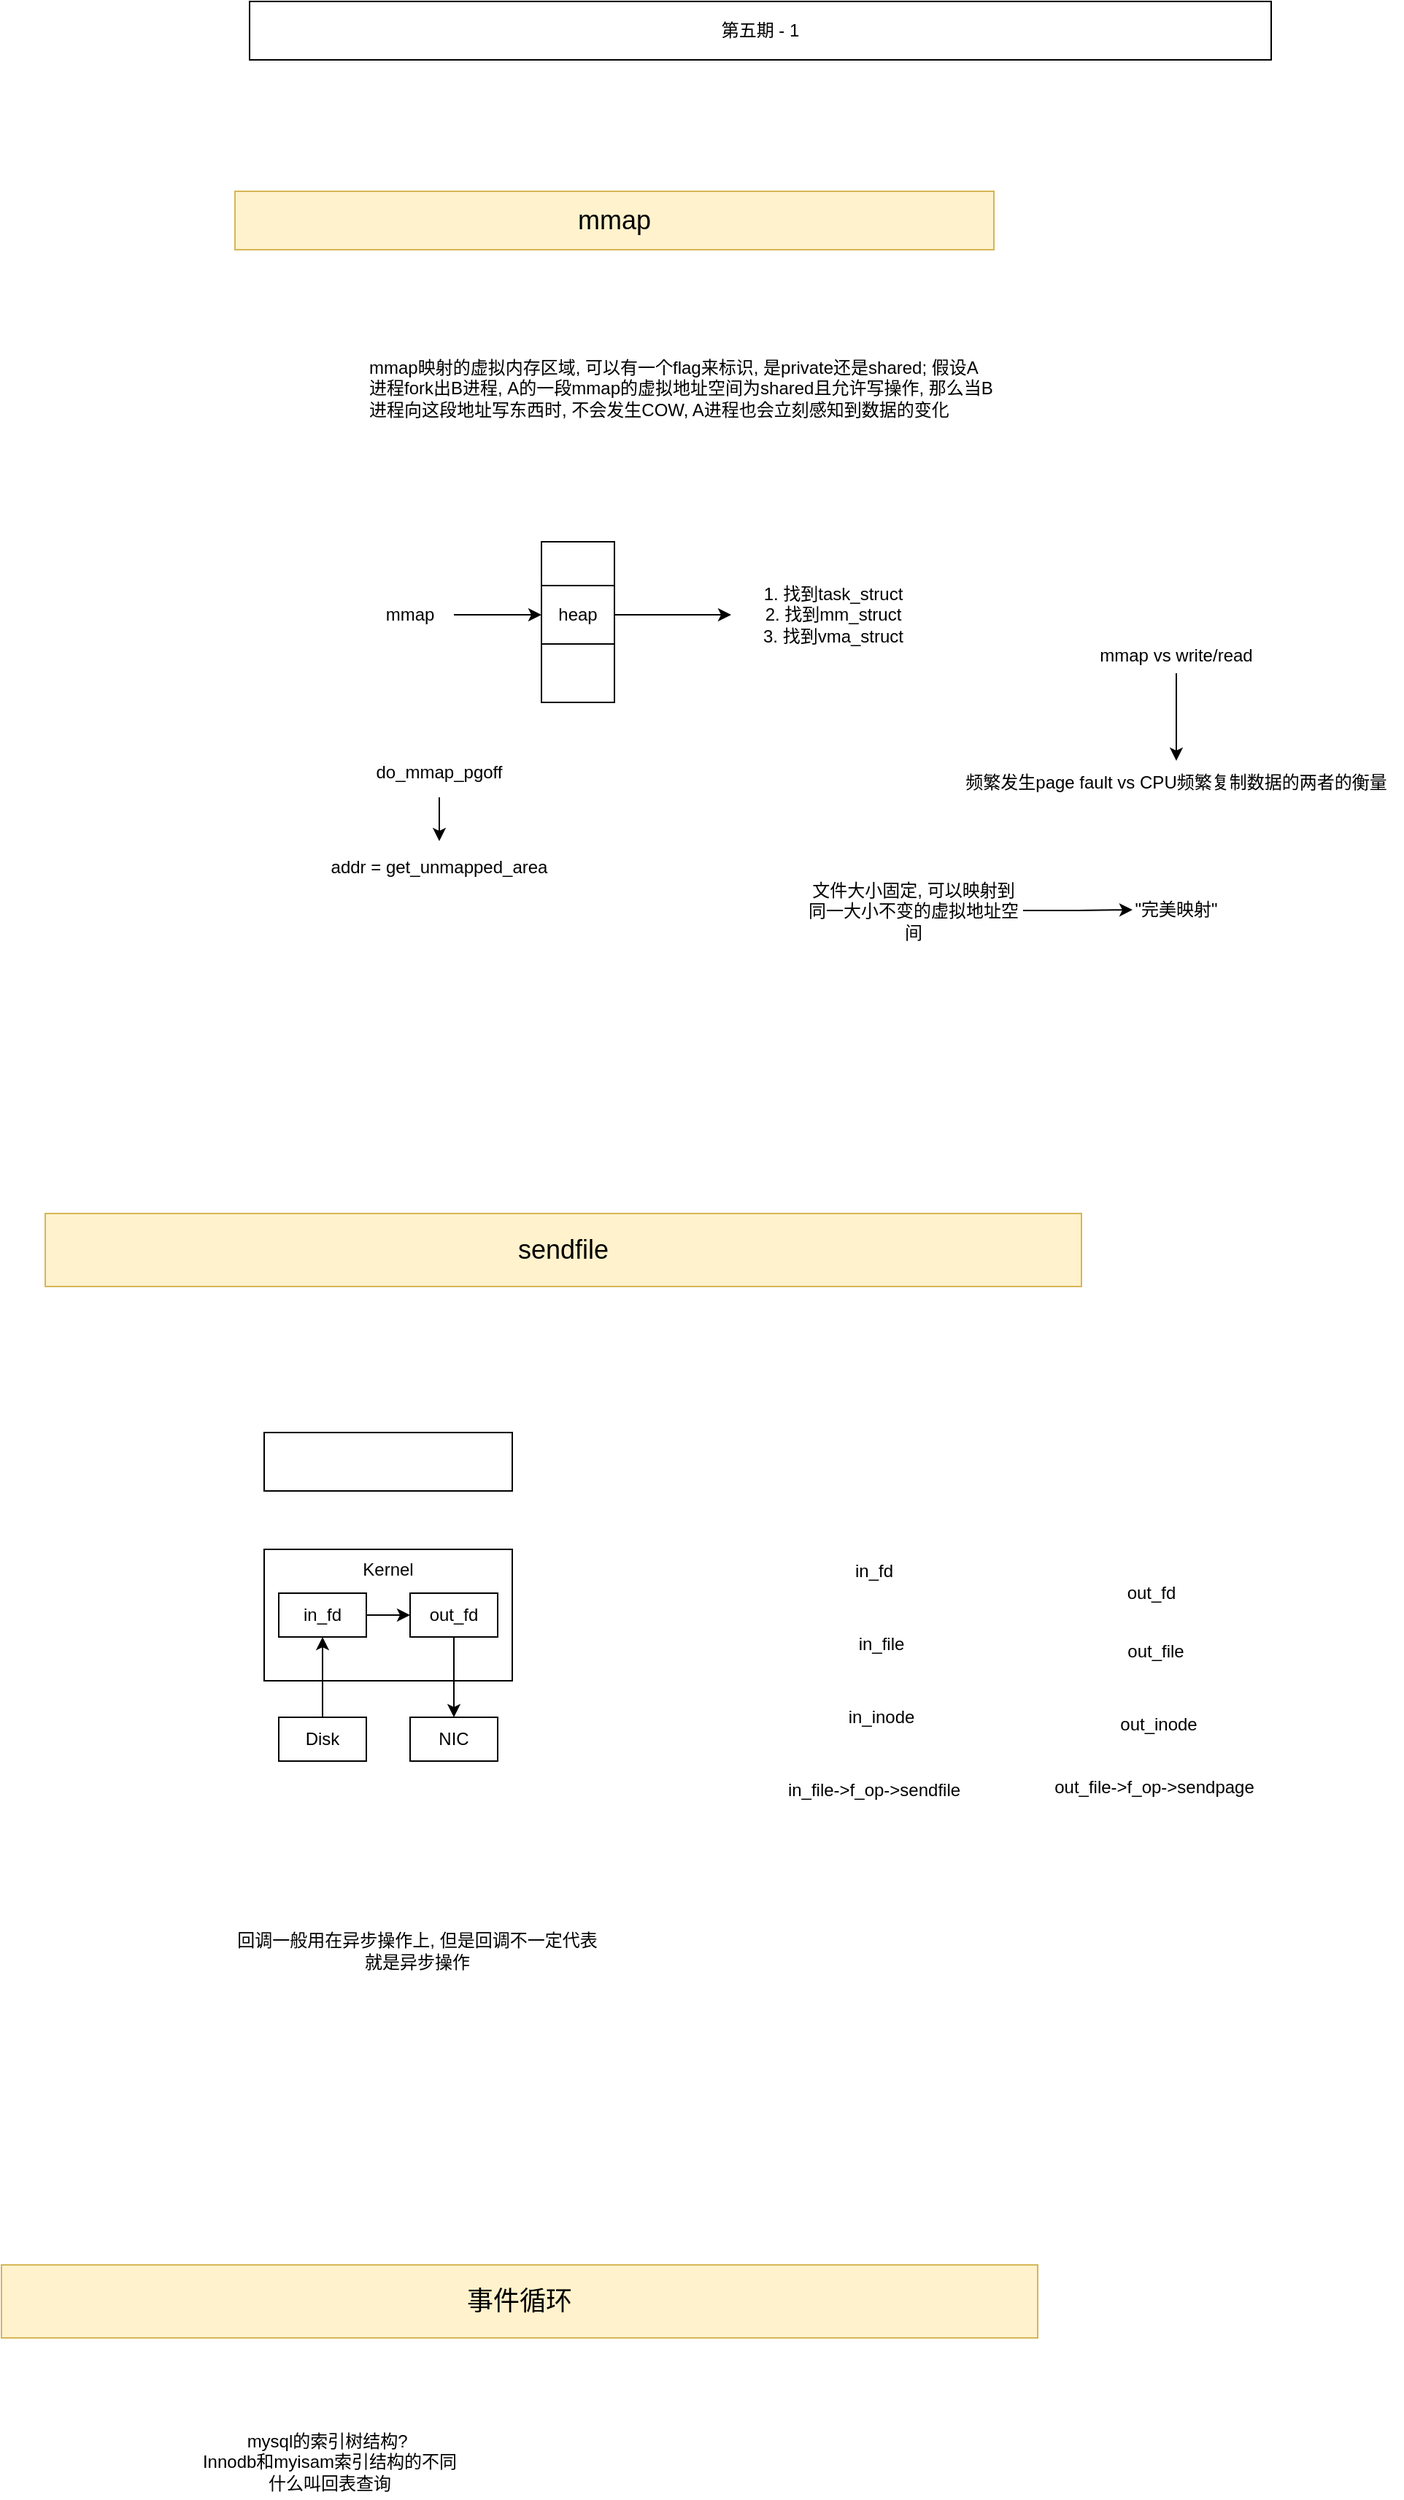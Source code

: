 <mxfile version="21.3.7" type="github">
  <diagram id="aM-VMgyS2Gse-5csakIg" name="第 1 页">
    <mxGraphModel dx="1512" dy="438" grid="1" gridSize="10" guides="1" tooltips="1" connect="1" arrows="1" fold="1" page="1" pageScale="1" pageWidth="827" pageHeight="1169" math="0" shadow="0">
      <root>
        <mxCell id="0" />
        <mxCell id="1" parent="0" />
        <mxCell id="voY9_TvvjWLjzHpBswRU-1" value="第五期 - 1" style="rounded=0;whiteSpace=wrap;html=1;" parent="1" vertex="1">
          <mxGeometry x="70" y="50" width="700" height="40" as="geometry" />
        </mxCell>
        <mxCell id="voY9_TvvjWLjzHpBswRU-2" value="mmap映射的虚拟内存区域, 可以有一个flag来标识, 是private还是shared; 假设A进程fork出B进程, A的一段mmap的虚拟地址空间为shared且允许写操作, 那么当B进程向这段地址写东西时, 不会发生COW, A进程也会立刻感知到数据的变化" style="text;html=1;strokeColor=none;fillColor=none;align=left;verticalAlign=middle;whiteSpace=wrap;rounded=0;" parent="1" vertex="1">
          <mxGeometry x="150" y="270" width="430" height="90" as="geometry" />
        </mxCell>
        <mxCell id="voY9_TvvjWLjzHpBswRU-8" style="edgeStyle=orthogonalEdgeStyle;rounded=0;orthogonalLoop=1;jettySize=auto;html=1;" parent="1" source="voY9_TvvjWLjzHpBswRU-3" target="voY9_TvvjWLjzHpBswRU-6" edge="1">
          <mxGeometry relative="1" as="geometry" />
        </mxCell>
        <mxCell id="voY9_TvvjWLjzHpBswRU-3" value="mmap" style="text;html=1;strokeColor=none;fillColor=none;align=center;verticalAlign=middle;whiteSpace=wrap;rounded=0;" parent="1" vertex="1">
          <mxGeometry x="150" y="455" width="60" height="30" as="geometry" />
        </mxCell>
        <mxCell id="voY9_TvvjWLjzHpBswRU-4" value="" style="rounded=0;whiteSpace=wrap;html=1;" parent="1" vertex="1">
          <mxGeometry x="270" y="420" width="50" height="110" as="geometry" />
        </mxCell>
        <mxCell id="voY9_TvvjWLjzHpBswRU-9" style="edgeStyle=orthogonalEdgeStyle;rounded=0;orthogonalLoop=1;jettySize=auto;html=1;" parent="1" source="voY9_TvvjWLjzHpBswRU-6" target="voY9_TvvjWLjzHpBswRU-7" edge="1">
          <mxGeometry relative="1" as="geometry" />
        </mxCell>
        <mxCell id="voY9_TvvjWLjzHpBswRU-6" value="heap" style="rounded=0;whiteSpace=wrap;html=1;" parent="1" vertex="1">
          <mxGeometry x="270" y="450" width="50" height="40" as="geometry" />
        </mxCell>
        <mxCell id="voY9_TvvjWLjzHpBswRU-7" value="1. 找到task_struct&lt;br&gt;2. 找到mm_struct&lt;br&gt;3. 找到vma_struct" style="text;html=1;strokeColor=none;fillColor=none;align=center;verticalAlign=middle;whiteSpace=wrap;rounded=0;" parent="1" vertex="1">
          <mxGeometry x="400" y="440" width="140" height="60" as="geometry" />
        </mxCell>
        <mxCell id="lAINseM6U_MawTdIW6Go-8" value="" style="edgeStyle=orthogonalEdgeStyle;rounded=0;orthogonalLoop=1;jettySize=auto;html=1;" parent="1" source="lAINseM6U_MawTdIW6Go-6" target="lAINseM6U_MawTdIW6Go-7" edge="1">
          <mxGeometry relative="1" as="geometry" />
        </mxCell>
        <mxCell id="lAINseM6U_MawTdIW6Go-6" value="do_mmap_pgoff" style="text;html=1;strokeColor=none;fillColor=none;align=center;verticalAlign=middle;whiteSpace=wrap;rounded=0;" parent="1" vertex="1">
          <mxGeometry x="140" y="560" width="120" height="35" as="geometry" />
        </mxCell>
        <mxCell id="lAINseM6U_MawTdIW6Go-7" value="addr = get_unmapped_area" style="text;html=1;strokeColor=none;fillColor=none;align=center;verticalAlign=middle;whiteSpace=wrap;rounded=0;" parent="1" vertex="1">
          <mxGeometry x="115" y="625" width="170" height="35" as="geometry" />
        </mxCell>
        <mxCell id="17V4-5qQpgx5_O8vqi2X-3" value="&quot;完美映射&quot;" style="text;html=1;strokeColor=none;fillColor=none;align=center;verticalAlign=middle;whiteSpace=wrap;rounded=0;" parent="1" vertex="1">
          <mxGeometry x="675" y="657" width="60" height="30" as="geometry" />
        </mxCell>
        <mxCell id="17V4-5qQpgx5_O8vqi2X-4" value="频繁发生page fault vs CPU频繁复制数据的两者的衡量" style="text;html=1;strokeColor=none;fillColor=none;align=center;verticalAlign=middle;whiteSpace=wrap;rounded=0;" parent="1" vertex="1">
          <mxGeometry x="550" y="570" width="310" height="30" as="geometry" />
        </mxCell>
        <mxCell id="17V4-5qQpgx5_O8vqi2X-6" style="edgeStyle=orthogonalEdgeStyle;rounded=0;orthogonalLoop=1;jettySize=auto;html=1;" parent="1" source="17V4-5qQpgx5_O8vqi2X-5" target="17V4-5qQpgx5_O8vqi2X-4" edge="1">
          <mxGeometry relative="1" as="geometry" />
        </mxCell>
        <mxCell id="17V4-5qQpgx5_O8vqi2X-5" value="mmap vs write/read" style="text;html=1;strokeColor=none;fillColor=none;align=center;verticalAlign=middle;whiteSpace=wrap;rounded=0;" parent="1" vertex="1">
          <mxGeometry x="630" y="485" width="150" height="25" as="geometry" />
        </mxCell>
        <mxCell id="17V4-5qQpgx5_O8vqi2X-10" style="edgeStyle=orthogonalEdgeStyle;rounded=0;orthogonalLoop=1;jettySize=auto;html=1;entryX=0;entryY=0.5;entryDx=0;entryDy=0;" parent="1" source="17V4-5qQpgx5_O8vqi2X-8" target="17V4-5qQpgx5_O8vqi2X-3" edge="1">
          <mxGeometry relative="1" as="geometry" />
        </mxCell>
        <mxCell id="17V4-5qQpgx5_O8vqi2X-8" value="文件大小固定, 可以映射到同一大小不变的虚拟地址空间" style="text;html=1;strokeColor=none;fillColor=none;align=center;verticalAlign=middle;whiteSpace=wrap;rounded=0;" parent="1" vertex="1">
          <mxGeometry x="450" y="660" width="150" height="25" as="geometry" />
        </mxCell>
        <mxCell id="17V4-5qQpgx5_O8vqi2X-12" value="sendfile" style="text;html=1;strokeColor=#d6b656;fillColor=#fff2cc;align=center;verticalAlign=middle;whiteSpace=wrap;rounded=0;fontSize=18;" parent="1" vertex="1">
          <mxGeometry x="-70" y="880" width="710" height="50" as="geometry" />
        </mxCell>
        <mxCell id="17V4-5qQpgx5_O8vqi2X-13" value="mmap" style="text;html=1;strokeColor=#d6b656;fillColor=#fff2cc;align=center;verticalAlign=middle;whiteSpace=wrap;rounded=0;fontSize=18;" parent="1" vertex="1">
          <mxGeometry x="60" y="180" width="520" height="40" as="geometry" />
        </mxCell>
        <mxCell id="xtVxSInTqFH2CofZ5Dk0-1" value="" style="rounded=0;whiteSpace=wrap;html=1;" parent="1" vertex="1">
          <mxGeometry x="80" y="1030" width="170" height="40" as="geometry" />
        </mxCell>
        <mxCell id="xtVxSInTqFH2CofZ5Dk0-3" value="Kernel" style="rounded=0;whiteSpace=wrap;html=1;verticalAlign=top;" parent="1" vertex="1">
          <mxGeometry x="80" y="1110" width="170" height="90" as="geometry" />
        </mxCell>
        <mxCell id="EJP-qWDoMgwlIjLiHy0n-1" value="in_fd" style="text;html=1;strokeColor=none;fillColor=none;align=center;verticalAlign=middle;whiteSpace=wrap;rounded=0;" parent="1" vertex="1">
          <mxGeometry x="468" y="1110" width="60" height="30" as="geometry" />
        </mxCell>
        <mxCell id="EJP-qWDoMgwlIjLiHy0n-2" value="out_fd" style="text;html=1;strokeColor=none;fillColor=none;align=center;verticalAlign=middle;whiteSpace=wrap;rounded=0;" parent="1" vertex="1">
          <mxGeometry x="657.5" y="1125" width="60" height="30" as="geometry" />
        </mxCell>
        <mxCell id="EJP-qWDoMgwlIjLiHy0n-3" value="in_file" style="text;html=1;strokeColor=none;fillColor=none;align=center;verticalAlign=middle;whiteSpace=wrap;rounded=0;" parent="1" vertex="1">
          <mxGeometry x="473" y="1160" width="60" height="30" as="geometry" />
        </mxCell>
        <mxCell id="EJP-qWDoMgwlIjLiHy0n-4" value="out_file" style="text;html=1;strokeColor=none;fillColor=none;align=center;verticalAlign=middle;whiteSpace=wrap;rounded=0;" parent="1" vertex="1">
          <mxGeometry x="660.5" y="1165" width="60" height="30" as="geometry" />
        </mxCell>
        <mxCell id="EJP-qWDoMgwlIjLiHy0n-5" value="in_inode" style="text;html=1;strokeColor=none;fillColor=none;align=center;verticalAlign=middle;whiteSpace=wrap;rounded=0;" parent="1" vertex="1">
          <mxGeometry x="473" y="1210" width="60" height="30" as="geometry" />
        </mxCell>
        <mxCell id="EJP-qWDoMgwlIjLiHy0n-6" value="out_inode" style="text;html=1;strokeColor=none;fillColor=none;align=center;verticalAlign=middle;whiteSpace=wrap;rounded=0;" parent="1" vertex="1">
          <mxGeometry x="662.5" y="1215" width="60" height="30" as="geometry" />
        </mxCell>
        <mxCell id="EJP-qWDoMgwlIjLiHy0n-8" value="in_file-&amp;gt;f_op-&amp;gt;sendfile" style="text;html=1;strokeColor=none;fillColor=none;align=center;verticalAlign=middle;whiteSpace=wrap;rounded=0;" parent="1" vertex="1">
          <mxGeometry x="428" y="1255" width="140" height="40" as="geometry" />
        </mxCell>
        <mxCell id="EJP-qWDoMgwlIjLiHy0n-9" value="out_file-&amp;gt;f_op-&amp;gt;sendpage" style="text;html=1;strokeColor=none;fillColor=none;align=center;verticalAlign=middle;whiteSpace=wrap;rounded=0;" parent="1" vertex="1">
          <mxGeometry x="600" y="1255" width="180" height="35" as="geometry" />
        </mxCell>
        <mxCell id="EJP-qWDoMgwlIjLiHy0n-11" value="回调一般用在异步操作上, 但是回调不一定代表就是异步操作" style="text;html=1;strokeColor=none;fillColor=none;align=center;verticalAlign=middle;whiteSpace=wrap;rounded=0;" parent="1" vertex="1">
          <mxGeometry x="60" y="1360" width="250" height="50" as="geometry" />
        </mxCell>
        <mxCell id="EJP-qWDoMgwlIjLiHy0n-17" value="" style="edgeStyle=orthogonalEdgeStyle;rounded=0;orthogonalLoop=1;jettySize=auto;html=1;" parent="1" source="EJP-qWDoMgwlIjLiHy0n-12" target="EJP-qWDoMgwlIjLiHy0n-13" edge="1">
          <mxGeometry relative="1" as="geometry" />
        </mxCell>
        <mxCell id="EJP-qWDoMgwlIjLiHy0n-12" value="in_fd" style="rounded=0;whiteSpace=wrap;html=1;" parent="1" vertex="1">
          <mxGeometry x="90" y="1140" width="60" height="30" as="geometry" />
        </mxCell>
        <mxCell id="EJP-qWDoMgwlIjLiHy0n-18" style="edgeStyle=orthogonalEdgeStyle;rounded=0;orthogonalLoop=1;jettySize=auto;html=1;" parent="1" source="EJP-qWDoMgwlIjLiHy0n-13" target="EJP-qWDoMgwlIjLiHy0n-15" edge="1">
          <mxGeometry relative="1" as="geometry" />
        </mxCell>
        <mxCell id="EJP-qWDoMgwlIjLiHy0n-13" value="out_fd" style="rounded=0;whiteSpace=wrap;html=1;" parent="1" vertex="1">
          <mxGeometry x="180" y="1140" width="60" height="30" as="geometry" />
        </mxCell>
        <mxCell id="EJP-qWDoMgwlIjLiHy0n-16" style="edgeStyle=orthogonalEdgeStyle;rounded=0;orthogonalLoop=1;jettySize=auto;html=1;entryX=0.5;entryY=1;entryDx=0;entryDy=0;" parent="1" source="EJP-qWDoMgwlIjLiHy0n-14" target="EJP-qWDoMgwlIjLiHy0n-12" edge="1">
          <mxGeometry relative="1" as="geometry" />
        </mxCell>
        <mxCell id="EJP-qWDoMgwlIjLiHy0n-14" value="Disk" style="rounded=0;whiteSpace=wrap;html=1;" parent="1" vertex="1">
          <mxGeometry x="90" y="1225" width="60" height="30" as="geometry" />
        </mxCell>
        <mxCell id="EJP-qWDoMgwlIjLiHy0n-15" value="NIC" style="rounded=0;whiteSpace=wrap;html=1;" parent="1" vertex="1">
          <mxGeometry x="180" y="1225" width="60" height="30" as="geometry" />
        </mxCell>
        <mxCell id="wqzhdxZoy9jvu7bZ_IFg-1" value="事件循环" style="text;html=1;strokeColor=#d6b656;fillColor=#fff2cc;align=center;verticalAlign=middle;whiteSpace=wrap;rounded=0;fontSize=18;" parent="1" vertex="1">
          <mxGeometry x="-100" y="1600" width="710" height="50" as="geometry" />
        </mxCell>
        <mxCell id="fJIPeiPh-s-hYE1lK_vJ-1" value="mysql的索引树结构?&amp;nbsp;&lt;br&gt;Innodb和myisam索引结构的不同&lt;br&gt;什么叫回表查询" style="text;html=1;strokeColor=none;fillColor=none;align=center;verticalAlign=middle;whiteSpace=wrap;rounded=0;" parent="1" vertex="1">
          <mxGeometry x="-10" y="1710" width="270" height="50" as="geometry" />
        </mxCell>
      </root>
    </mxGraphModel>
  </diagram>
</mxfile>
